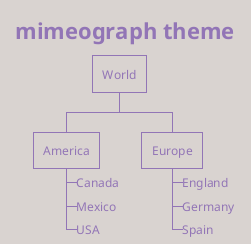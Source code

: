 ' Do not edit
' Theme Gallery
' autogenerated by script
'
@startwbs
!theme mimeograph
title mimeograph theme
* World
** America 
***_ Canada 
***_ Mexico
***_ USA
** Europe
***_  England
***_  Germany
***_  Spain
@endwbs
